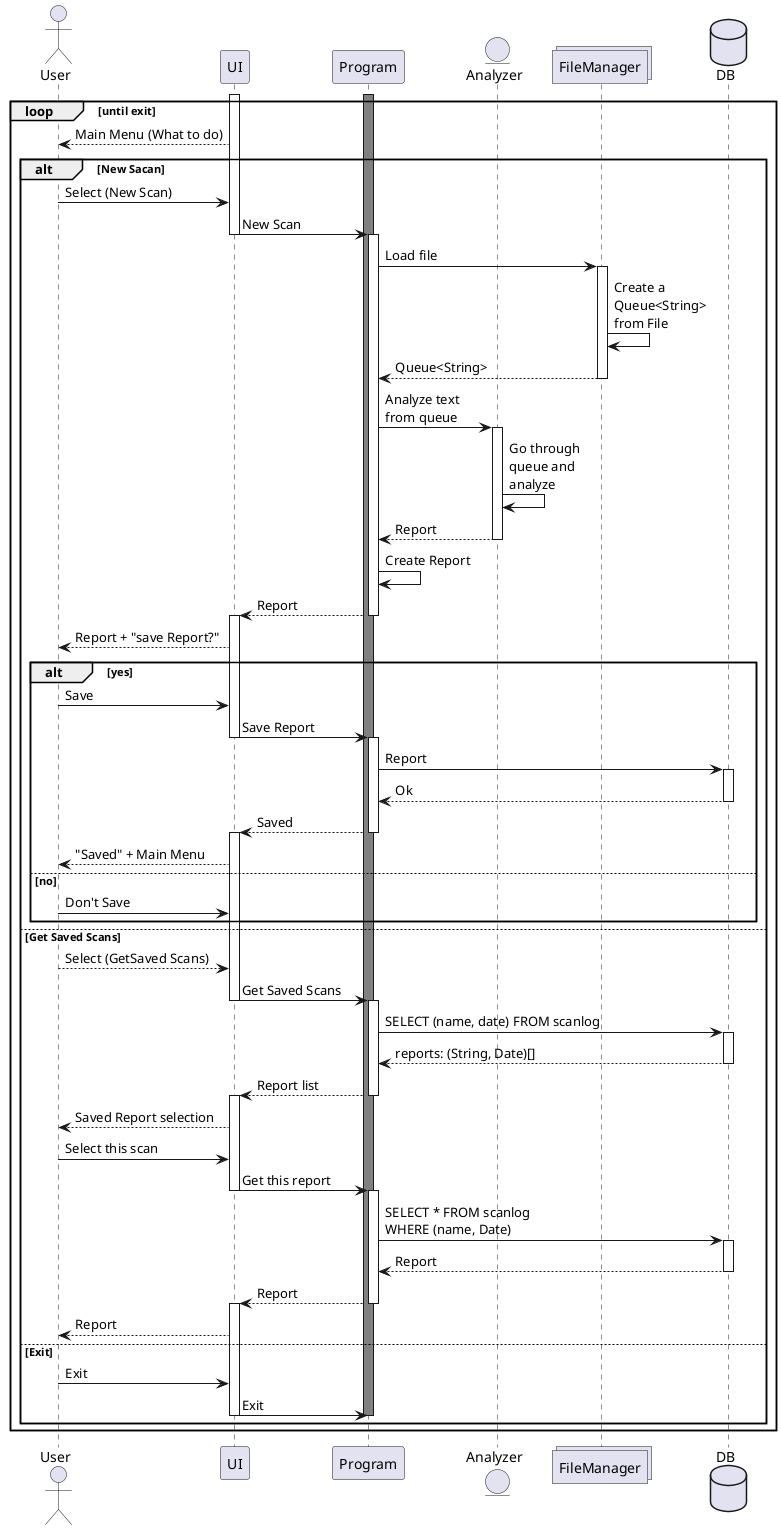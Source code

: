 @startuml
'https://plantuml.com/sequence-diagram

'participents
actor User
participant UI
participant Program
entity Analyzer
collections FileManager
database DB

activate Program #gray

activate UI
loop until exit
UI --> User: Main Menu (What to do)

alt New Sacan

User -> UI: Select (New Scan)
UI -> Program: New Scan
deactivate UI
activate Program

Program -> FileManager: Load file
activate FileManager
FileManager -> FileManager: Create a\nQueue<String>\nfrom File
return Queue<String>


Program -> Analyzer: Analyze text\nfrom queue
activate Analyzer
Analyzer -> Analyzer: Go through\nqueue and\nanalyze
return Report

'This is only ToString()
Program -> Program: Create Report

Program --> UI: Report
deactivate Program
activate UI
UI --> User: Report + "save Report?"
alt yes
User -> UI: Save
UI -> Program: Save Report
deactivate UI
activate Program

Program -> DB: Report
activate DB
return Ok

Program --> UI: Saved
deactivate Program
activate UI
UI --> User: "Saved" + Main Menu
else no
User -> UI: Don't Save
end

else Get Saved Scans

User --> UI: Select (GetSaved Scans)
UI -> Program: Get Saved Scans
deactivate UI
activate Program

Program -> DB: SELECT (name, date) FROM scanlog
activate DB
return reports: (String, Date)[]

Program --> UI: Report list
deactivate Program
activate UI
UI --> User: Saved Report selection
User -> UI: Select this scan
UI -> Program: Get this report
deactivate UI

activate Program
Program -> DB:\
SELECT * FROM scanlog\n\
WHERE (name, Date)
activate DB
return Report

Program --> UI: Report
deactivate Program
activate UI
UI --> User: Report

else Exit
User -> UI: Exit
UI -> Program: Exit
deactivate UI
deactivate Program #gray
end
end


@enduml